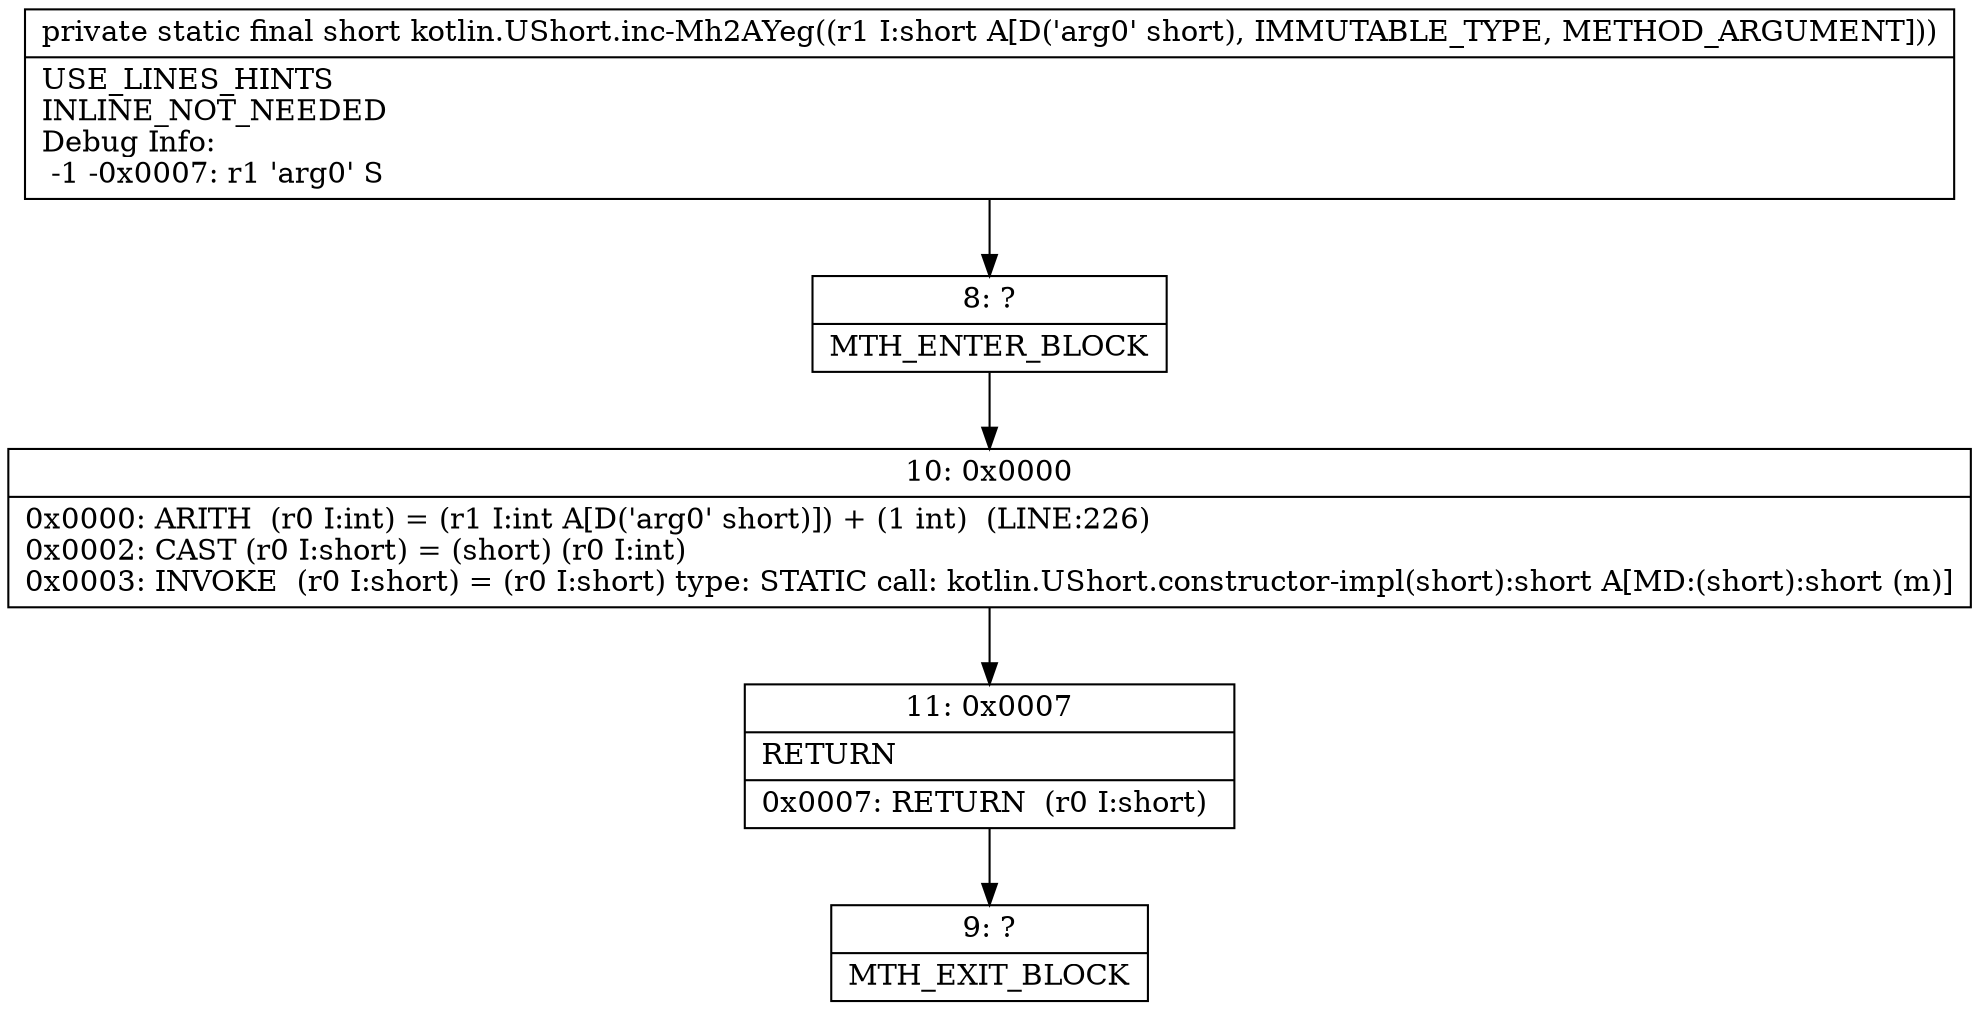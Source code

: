 digraph "CFG forkotlin.UShort.inc\-Mh2AYeg(S)S" {
Node_8 [shape=record,label="{8\:\ ?|MTH_ENTER_BLOCK\l}"];
Node_10 [shape=record,label="{10\:\ 0x0000|0x0000: ARITH  (r0 I:int) = (r1 I:int A[D('arg0' short)]) + (1 int)  (LINE:226)\l0x0002: CAST (r0 I:short) = (short) (r0 I:int) \l0x0003: INVOKE  (r0 I:short) = (r0 I:short) type: STATIC call: kotlin.UShort.constructor\-impl(short):short A[MD:(short):short (m)]\l}"];
Node_11 [shape=record,label="{11\:\ 0x0007|RETURN\l|0x0007: RETURN  (r0 I:short) \l}"];
Node_9 [shape=record,label="{9\:\ ?|MTH_EXIT_BLOCK\l}"];
MethodNode[shape=record,label="{private static final short kotlin.UShort.inc\-Mh2AYeg((r1 I:short A[D('arg0' short), IMMUTABLE_TYPE, METHOD_ARGUMENT]))  | USE_LINES_HINTS\lINLINE_NOT_NEEDED\lDebug Info:\l  \-1 \-0x0007: r1 'arg0' S\l}"];
MethodNode -> Node_8;Node_8 -> Node_10;
Node_10 -> Node_11;
Node_11 -> Node_9;
}

